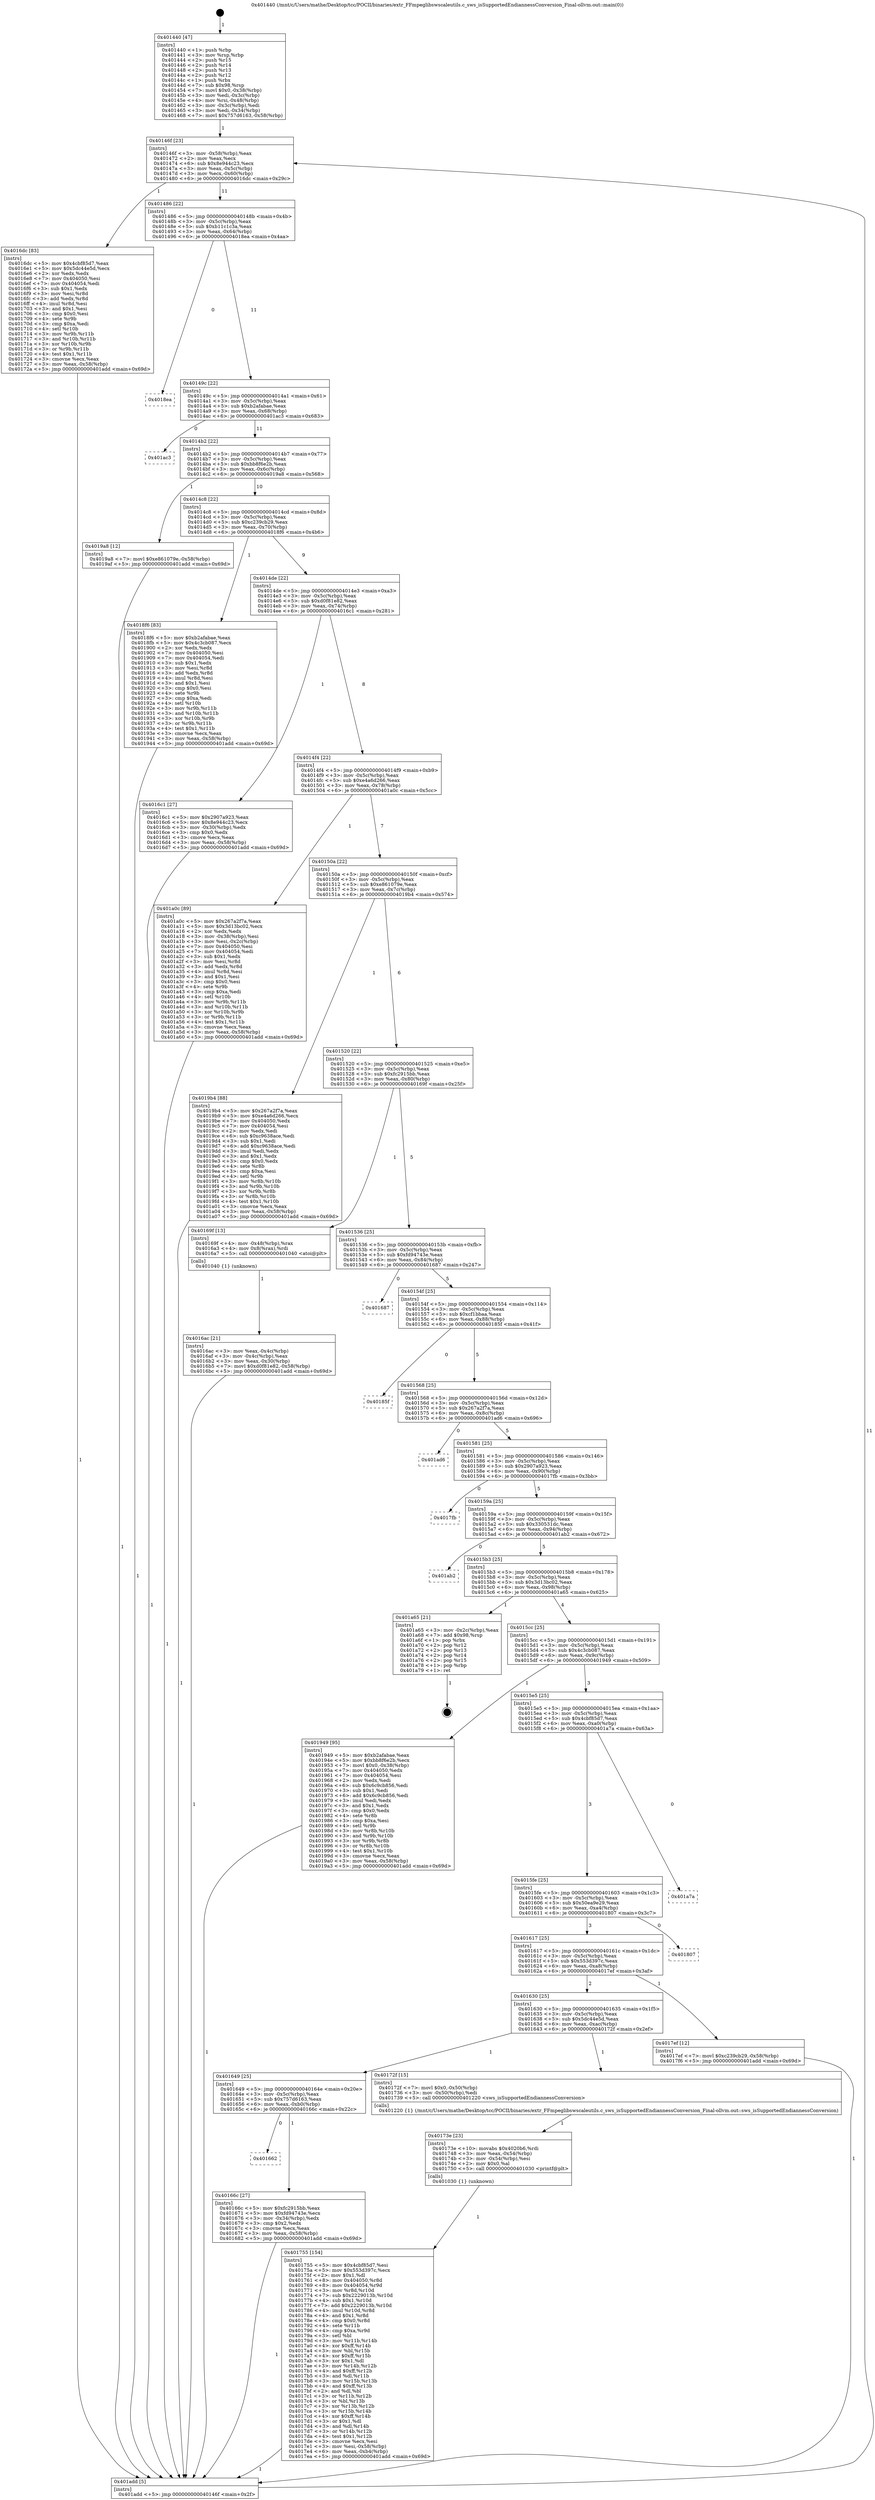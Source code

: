 digraph "0x401440" {
  label = "0x401440 (/mnt/c/Users/mathe/Desktop/tcc/POCII/binaries/extr_FFmpeglibswscaleutils.c_sws_isSupportedEndiannessConversion_Final-ollvm.out::main(0))"
  labelloc = "t"
  node[shape=record]

  Entry [label="",width=0.3,height=0.3,shape=circle,fillcolor=black,style=filled]
  "0x40146f" [label="{
     0x40146f [23]\l
     | [instrs]\l
     &nbsp;&nbsp;0x40146f \<+3\>: mov -0x58(%rbp),%eax\l
     &nbsp;&nbsp;0x401472 \<+2\>: mov %eax,%ecx\l
     &nbsp;&nbsp;0x401474 \<+6\>: sub $0x8e944c23,%ecx\l
     &nbsp;&nbsp;0x40147a \<+3\>: mov %eax,-0x5c(%rbp)\l
     &nbsp;&nbsp;0x40147d \<+3\>: mov %ecx,-0x60(%rbp)\l
     &nbsp;&nbsp;0x401480 \<+6\>: je 00000000004016dc \<main+0x29c\>\l
  }"]
  "0x4016dc" [label="{
     0x4016dc [83]\l
     | [instrs]\l
     &nbsp;&nbsp;0x4016dc \<+5\>: mov $0x4cbf85d7,%eax\l
     &nbsp;&nbsp;0x4016e1 \<+5\>: mov $0x5dc44e5d,%ecx\l
     &nbsp;&nbsp;0x4016e6 \<+2\>: xor %edx,%edx\l
     &nbsp;&nbsp;0x4016e8 \<+7\>: mov 0x404050,%esi\l
     &nbsp;&nbsp;0x4016ef \<+7\>: mov 0x404054,%edi\l
     &nbsp;&nbsp;0x4016f6 \<+3\>: sub $0x1,%edx\l
     &nbsp;&nbsp;0x4016f9 \<+3\>: mov %esi,%r8d\l
     &nbsp;&nbsp;0x4016fc \<+3\>: add %edx,%r8d\l
     &nbsp;&nbsp;0x4016ff \<+4\>: imul %r8d,%esi\l
     &nbsp;&nbsp;0x401703 \<+3\>: and $0x1,%esi\l
     &nbsp;&nbsp;0x401706 \<+3\>: cmp $0x0,%esi\l
     &nbsp;&nbsp;0x401709 \<+4\>: sete %r9b\l
     &nbsp;&nbsp;0x40170d \<+3\>: cmp $0xa,%edi\l
     &nbsp;&nbsp;0x401710 \<+4\>: setl %r10b\l
     &nbsp;&nbsp;0x401714 \<+3\>: mov %r9b,%r11b\l
     &nbsp;&nbsp;0x401717 \<+3\>: and %r10b,%r11b\l
     &nbsp;&nbsp;0x40171a \<+3\>: xor %r10b,%r9b\l
     &nbsp;&nbsp;0x40171d \<+3\>: or %r9b,%r11b\l
     &nbsp;&nbsp;0x401720 \<+4\>: test $0x1,%r11b\l
     &nbsp;&nbsp;0x401724 \<+3\>: cmovne %ecx,%eax\l
     &nbsp;&nbsp;0x401727 \<+3\>: mov %eax,-0x58(%rbp)\l
     &nbsp;&nbsp;0x40172a \<+5\>: jmp 0000000000401add \<main+0x69d\>\l
  }"]
  "0x401486" [label="{
     0x401486 [22]\l
     | [instrs]\l
     &nbsp;&nbsp;0x401486 \<+5\>: jmp 000000000040148b \<main+0x4b\>\l
     &nbsp;&nbsp;0x40148b \<+3\>: mov -0x5c(%rbp),%eax\l
     &nbsp;&nbsp;0x40148e \<+5\>: sub $0xb11c1c3a,%eax\l
     &nbsp;&nbsp;0x401493 \<+3\>: mov %eax,-0x64(%rbp)\l
     &nbsp;&nbsp;0x401496 \<+6\>: je 00000000004018ea \<main+0x4aa\>\l
  }"]
  Exit [label="",width=0.3,height=0.3,shape=circle,fillcolor=black,style=filled,peripheries=2]
  "0x4018ea" [label="{
     0x4018ea\l
  }", style=dashed]
  "0x40149c" [label="{
     0x40149c [22]\l
     | [instrs]\l
     &nbsp;&nbsp;0x40149c \<+5\>: jmp 00000000004014a1 \<main+0x61\>\l
     &nbsp;&nbsp;0x4014a1 \<+3\>: mov -0x5c(%rbp),%eax\l
     &nbsp;&nbsp;0x4014a4 \<+5\>: sub $0xb2afabae,%eax\l
     &nbsp;&nbsp;0x4014a9 \<+3\>: mov %eax,-0x68(%rbp)\l
     &nbsp;&nbsp;0x4014ac \<+6\>: je 0000000000401ac3 \<main+0x683\>\l
  }"]
  "0x401755" [label="{
     0x401755 [154]\l
     | [instrs]\l
     &nbsp;&nbsp;0x401755 \<+5\>: mov $0x4cbf85d7,%esi\l
     &nbsp;&nbsp;0x40175a \<+5\>: mov $0x553d397c,%ecx\l
     &nbsp;&nbsp;0x40175f \<+2\>: mov $0x1,%dl\l
     &nbsp;&nbsp;0x401761 \<+8\>: mov 0x404050,%r8d\l
     &nbsp;&nbsp;0x401769 \<+8\>: mov 0x404054,%r9d\l
     &nbsp;&nbsp;0x401771 \<+3\>: mov %r8d,%r10d\l
     &nbsp;&nbsp;0x401774 \<+7\>: sub $0x2229013b,%r10d\l
     &nbsp;&nbsp;0x40177b \<+4\>: sub $0x1,%r10d\l
     &nbsp;&nbsp;0x40177f \<+7\>: add $0x2229013b,%r10d\l
     &nbsp;&nbsp;0x401786 \<+4\>: imul %r10d,%r8d\l
     &nbsp;&nbsp;0x40178a \<+4\>: and $0x1,%r8d\l
     &nbsp;&nbsp;0x40178e \<+4\>: cmp $0x0,%r8d\l
     &nbsp;&nbsp;0x401792 \<+4\>: sete %r11b\l
     &nbsp;&nbsp;0x401796 \<+4\>: cmp $0xa,%r9d\l
     &nbsp;&nbsp;0x40179a \<+3\>: setl %bl\l
     &nbsp;&nbsp;0x40179d \<+3\>: mov %r11b,%r14b\l
     &nbsp;&nbsp;0x4017a0 \<+4\>: xor $0xff,%r14b\l
     &nbsp;&nbsp;0x4017a4 \<+3\>: mov %bl,%r15b\l
     &nbsp;&nbsp;0x4017a7 \<+4\>: xor $0xff,%r15b\l
     &nbsp;&nbsp;0x4017ab \<+3\>: xor $0x1,%dl\l
     &nbsp;&nbsp;0x4017ae \<+3\>: mov %r14b,%r12b\l
     &nbsp;&nbsp;0x4017b1 \<+4\>: and $0xff,%r12b\l
     &nbsp;&nbsp;0x4017b5 \<+3\>: and %dl,%r11b\l
     &nbsp;&nbsp;0x4017b8 \<+3\>: mov %r15b,%r13b\l
     &nbsp;&nbsp;0x4017bb \<+4\>: and $0xff,%r13b\l
     &nbsp;&nbsp;0x4017bf \<+2\>: and %dl,%bl\l
     &nbsp;&nbsp;0x4017c1 \<+3\>: or %r11b,%r12b\l
     &nbsp;&nbsp;0x4017c4 \<+3\>: or %bl,%r13b\l
     &nbsp;&nbsp;0x4017c7 \<+3\>: xor %r13b,%r12b\l
     &nbsp;&nbsp;0x4017ca \<+3\>: or %r15b,%r14b\l
     &nbsp;&nbsp;0x4017cd \<+4\>: xor $0xff,%r14b\l
     &nbsp;&nbsp;0x4017d1 \<+3\>: or $0x1,%dl\l
     &nbsp;&nbsp;0x4017d4 \<+3\>: and %dl,%r14b\l
     &nbsp;&nbsp;0x4017d7 \<+3\>: or %r14b,%r12b\l
     &nbsp;&nbsp;0x4017da \<+4\>: test $0x1,%r12b\l
     &nbsp;&nbsp;0x4017de \<+3\>: cmovne %ecx,%esi\l
     &nbsp;&nbsp;0x4017e1 \<+3\>: mov %esi,-0x58(%rbp)\l
     &nbsp;&nbsp;0x4017e4 \<+6\>: mov %eax,-0xb4(%rbp)\l
     &nbsp;&nbsp;0x4017ea \<+5\>: jmp 0000000000401add \<main+0x69d\>\l
  }"]
  "0x401ac3" [label="{
     0x401ac3\l
  }", style=dashed]
  "0x4014b2" [label="{
     0x4014b2 [22]\l
     | [instrs]\l
     &nbsp;&nbsp;0x4014b2 \<+5\>: jmp 00000000004014b7 \<main+0x77\>\l
     &nbsp;&nbsp;0x4014b7 \<+3\>: mov -0x5c(%rbp),%eax\l
     &nbsp;&nbsp;0x4014ba \<+5\>: sub $0xbb8f6e2b,%eax\l
     &nbsp;&nbsp;0x4014bf \<+3\>: mov %eax,-0x6c(%rbp)\l
     &nbsp;&nbsp;0x4014c2 \<+6\>: je 00000000004019a8 \<main+0x568\>\l
  }"]
  "0x40173e" [label="{
     0x40173e [23]\l
     | [instrs]\l
     &nbsp;&nbsp;0x40173e \<+10\>: movabs $0x4020b6,%rdi\l
     &nbsp;&nbsp;0x401748 \<+3\>: mov %eax,-0x54(%rbp)\l
     &nbsp;&nbsp;0x40174b \<+3\>: mov -0x54(%rbp),%esi\l
     &nbsp;&nbsp;0x40174e \<+2\>: mov $0x0,%al\l
     &nbsp;&nbsp;0x401750 \<+5\>: call 0000000000401030 \<printf@plt\>\l
     | [calls]\l
     &nbsp;&nbsp;0x401030 \{1\} (unknown)\l
  }"]
  "0x4019a8" [label="{
     0x4019a8 [12]\l
     | [instrs]\l
     &nbsp;&nbsp;0x4019a8 \<+7\>: movl $0xe861079e,-0x58(%rbp)\l
     &nbsp;&nbsp;0x4019af \<+5\>: jmp 0000000000401add \<main+0x69d\>\l
  }"]
  "0x4014c8" [label="{
     0x4014c8 [22]\l
     | [instrs]\l
     &nbsp;&nbsp;0x4014c8 \<+5\>: jmp 00000000004014cd \<main+0x8d\>\l
     &nbsp;&nbsp;0x4014cd \<+3\>: mov -0x5c(%rbp),%eax\l
     &nbsp;&nbsp;0x4014d0 \<+5\>: sub $0xc239cb29,%eax\l
     &nbsp;&nbsp;0x4014d5 \<+3\>: mov %eax,-0x70(%rbp)\l
     &nbsp;&nbsp;0x4014d8 \<+6\>: je 00000000004018f6 \<main+0x4b6\>\l
  }"]
  "0x4016ac" [label="{
     0x4016ac [21]\l
     | [instrs]\l
     &nbsp;&nbsp;0x4016ac \<+3\>: mov %eax,-0x4c(%rbp)\l
     &nbsp;&nbsp;0x4016af \<+3\>: mov -0x4c(%rbp),%eax\l
     &nbsp;&nbsp;0x4016b2 \<+3\>: mov %eax,-0x30(%rbp)\l
     &nbsp;&nbsp;0x4016b5 \<+7\>: movl $0xd0f81e82,-0x58(%rbp)\l
     &nbsp;&nbsp;0x4016bc \<+5\>: jmp 0000000000401add \<main+0x69d\>\l
  }"]
  "0x4018f6" [label="{
     0x4018f6 [83]\l
     | [instrs]\l
     &nbsp;&nbsp;0x4018f6 \<+5\>: mov $0xb2afabae,%eax\l
     &nbsp;&nbsp;0x4018fb \<+5\>: mov $0x4c3cb087,%ecx\l
     &nbsp;&nbsp;0x401900 \<+2\>: xor %edx,%edx\l
     &nbsp;&nbsp;0x401902 \<+7\>: mov 0x404050,%esi\l
     &nbsp;&nbsp;0x401909 \<+7\>: mov 0x404054,%edi\l
     &nbsp;&nbsp;0x401910 \<+3\>: sub $0x1,%edx\l
     &nbsp;&nbsp;0x401913 \<+3\>: mov %esi,%r8d\l
     &nbsp;&nbsp;0x401916 \<+3\>: add %edx,%r8d\l
     &nbsp;&nbsp;0x401919 \<+4\>: imul %r8d,%esi\l
     &nbsp;&nbsp;0x40191d \<+3\>: and $0x1,%esi\l
     &nbsp;&nbsp;0x401920 \<+3\>: cmp $0x0,%esi\l
     &nbsp;&nbsp;0x401923 \<+4\>: sete %r9b\l
     &nbsp;&nbsp;0x401927 \<+3\>: cmp $0xa,%edi\l
     &nbsp;&nbsp;0x40192a \<+4\>: setl %r10b\l
     &nbsp;&nbsp;0x40192e \<+3\>: mov %r9b,%r11b\l
     &nbsp;&nbsp;0x401931 \<+3\>: and %r10b,%r11b\l
     &nbsp;&nbsp;0x401934 \<+3\>: xor %r10b,%r9b\l
     &nbsp;&nbsp;0x401937 \<+3\>: or %r9b,%r11b\l
     &nbsp;&nbsp;0x40193a \<+4\>: test $0x1,%r11b\l
     &nbsp;&nbsp;0x40193e \<+3\>: cmovne %ecx,%eax\l
     &nbsp;&nbsp;0x401941 \<+3\>: mov %eax,-0x58(%rbp)\l
     &nbsp;&nbsp;0x401944 \<+5\>: jmp 0000000000401add \<main+0x69d\>\l
  }"]
  "0x4014de" [label="{
     0x4014de [22]\l
     | [instrs]\l
     &nbsp;&nbsp;0x4014de \<+5\>: jmp 00000000004014e3 \<main+0xa3\>\l
     &nbsp;&nbsp;0x4014e3 \<+3\>: mov -0x5c(%rbp),%eax\l
     &nbsp;&nbsp;0x4014e6 \<+5\>: sub $0xd0f81e82,%eax\l
     &nbsp;&nbsp;0x4014eb \<+3\>: mov %eax,-0x74(%rbp)\l
     &nbsp;&nbsp;0x4014ee \<+6\>: je 00000000004016c1 \<main+0x281\>\l
  }"]
  "0x401440" [label="{
     0x401440 [47]\l
     | [instrs]\l
     &nbsp;&nbsp;0x401440 \<+1\>: push %rbp\l
     &nbsp;&nbsp;0x401441 \<+3\>: mov %rsp,%rbp\l
     &nbsp;&nbsp;0x401444 \<+2\>: push %r15\l
     &nbsp;&nbsp;0x401446 \<+2\>: push %r14\l
     &nbsp;&nbsp;0x401448 \<+2\>: push %r13\l
     &nbsp;&nbsp;0x40144a \<+2\>: push %r12\l
     &nbsp;&nbsp;0x40144c \<+1\>: push %rbx\l
     &nbsp;&nbsp;0x40144d \<+7\>: sub $0x98,%rsp\l
     &nbsp;&nbsp;0x401454 \<+7\>: movl $0x0,-0x38(%rbp)\l
     &nbsp;&nbsp;0x40145b \<+3\>: mov %edi,-0x3c(%rbp)\l
     &nbsp;&nbsp;0x40145e \<+4\>: mov %rsi,-0x48(%rbp)\l
     &nbsp;&nbsp;0x401462 \<+3\>: mov -0x3c(%rbp),%edi\l
     &nbsp;&nbsp;0x401465 \<+3\>: mov %edi,-0x34(%rbp)\l
     &nbsp;&nbsp;0x401468 \<+7\>: movl $0x757d6163,-0x58(%rbp)\l
  }"]
  "0x4016c1" [label="{
     0x4016c1 [27]\l
     | [instrs]\l
     &nbsp;&nbsp;0x4016c1 \<+5\>: mov $0x2907a923,%eax\l
     &nbsp;&nbsp;0x4016c6 \<+5\>: mov $0x8e944c23,%ecx\l
     &nbsp;&nbsp;0x4016cb \<+3\>: mov -0x30(%rbp),%edx\l
     &nbsp;&nbsp;0x4016ce \<+3\>: cmp $0x0,%edx\l
     &nbsp;&nbsp;0x4016d1 \<+3\>: cmove %ecx,%eax\l
     &nbsp;&nbsp;0x4016d4 \<+3\>: mov %eax,-0x58(%rbp)\l
     &nbsp;&nbsp;0x4016d7 \<+5\>: jmp 0000000000401add \<main+0x69d\>\l
  }"]
  "0x4014f4" [label="{
     0x4014f4 [22]\l
     | [instrs]\l
     &nbsp;&nbsp;0x4014f4 \<+5\>: jmp 00000000004014f9 \<main+0xb9\>\l
     &nbsp;&nbsp;0x4014f9 \<+3\>: mov -0x5c(%rbp),%eax\l
     &nbsp;&nbsp;0x4014fc \<+5\>: sub $0xe4a6d266,%eax\l
     &nbsp;&nbsp;0x401501 \<+3\>: mov %eax,-0x78(%rbp)\l
     &nbsp;&nbsp;0x401504 \<+6\>: je 0000000000401a0c \<main+0x5cc\>\l
  }"]
  "0x401add" [label="{
     0x401add [5]\l
     | [instrs]\l
     &nbsp;&nbsp;0x401add \<+5\>: jmp 000000000040146f \<main+0x2f\>\l
  }"]
  "0x401a0c" [label="{
     0x401a0c [89]\l
     | [instrs]\l
     &nbsp;&nbsp;0x401a0c \<+5\>: mov $0x267a2f7a,%eax\l
     &nbsp;&nbsp;0x401a11 \<+5\>: mov $0x3d13bc02,%ecx\l
     &nbsp;&nbsp;0x401a16 \<+2\>: xor %edx,%edx\l
     &nbsp;&nbsp;0x401a18 \<+3\>: mov -0x38(%rbp),%esi\l
     &nbsp;&nbsp;0x401a1b \<+3\>: mov %esi,-0x2c(%rbp)\l
     &nbsp;&nbsp;0x401a1e \<+7\>: mov 0x404050,%esi\l
     &nbsp;&nbsp;0x401a25 \<+7\>: mov 0x404054,%edi\l
     &nbsp;&nbsp;0x401a2c \<+3\>: sub $0x1,%edx\l
     &nbsp;&nbsp;0x401a2f \<+3\>: mov %esi,%r8d\l
     &nbsp;&nbsp;0x401a32 \<+3\>: add %edx,%r8d\l
     &nbsp;&nbsp;0x401a35 \<+4\>: imul %r8d,%esi\l
     &nbsp;&nbsp;0x401a39 \<+3\>: and $0x1,%esi\l
     &nbsp;&nbsp;0x401a3c \<+3\>: cmp $0x0,%esi\l
     &nbsp;&nbsp;0x401a3f \<+4\>: sete %r9b\l
     &nbsp;&nbsp;0x401a43 \<+3\>: cmp $0xa,%edi\l
     &nbsp;&nbsp;0x401a46 \<+4\>: setl %r10b\l
     &nbsp;&nbsp;0x401a4a \<+3\>: mov %r9b,%r11b\l
     &nbsp;&nbsp;0x401a4d \<+3\>: and %r10b,%r11b\l
     &nbsp;&nbsp;0x401a50 \<+3\>: xor %r10b,%r9b\l
     &nbsp;&nbsp;0x401a53 \<+3\>: or %r9b,%r11b\l
     &nbsp;&nbsp;0x401a56 \<+4\>: test $0x1,%r11b\l
     &nbsp;&nbsp;0x401a5a \<+3\>: cmovne %ecx,%eax\l
     &nbsp;&nbsp;0x401a5d \<+3\>: mov %eax,-0x58(%rbp)\l
     &nbsp;&nbsp;0x401a60 \<+5\>: jmp 0000000000401add \<main+0x69d\>\l
  }"]
  "0x40150a" [label="{
     0x40150a [22]\l
     | [instrs]\l
     &nbsp;&nbsp;0x40150a \<+5\>: jmp 000000000040150f \<main+0xcf\>\l
     &nbsp;&nbsp;0x40150f \<+3\>: mov -0x5c(%rbp),%eax\l
     &nbsp;&nbsp;0x401512 \<+5\>: sub $0xe861079e,%eax\l
     &nbsp;&nbsp;0x401517 \<+3\>: mov %eax,-0x7c(%rbp)\l
     &nbsp;&nbsp;0x40151a \<+6\>: je 00000000004019b4 \<main+0x574\>\l
  }"]
  "0x401662" [label="{
     0x401662\l
  }", style=dashed]
  "0x4019b4" [label="{
     0x4019b4 [88]\l
     | [instrs]\l
     &nbsp;&nbsp;0x4019b4 \<+5\>: mov $0x267a2f7a,%eax\l
     &nbsp;&nbsp;0x4019b9 \<+5\>: mov $0xe4a6d266,%ecx\l
     &nbsp;&nbsp;0x4019be \<+7\>: mov 0x404050,%edx\l
     &nbsp;&nbsp;0x4019c5 \<+7\>: mov 0x404054,%esi\l
     &nbsp;&nbsp;0x4019cc \<+2\>: mov %edx,%edi\l
     &nbsp;&nbsp;0x4019ce \<+6\>: sub $0xc9638ace,%edi\l
     &nbsp;&nbsp;0x4019d4 \<+3\>: sub $0x1,%edi\l
     &nbsp;&nbsp;0x4019d7 \<+6\>: add $0xc9638ace,%edi\l
     &nbsp;&nbsp;0x4019dd \<+3\>: imul %edi,%edx\l
     &nbsp;&nbsp;0x4019e0 \<+3\>: and $0x1,%edx\l
     &nbsp;&nbsp;0x4019e3 \<+3\>: cmp $0x0,%edx\l
     &nbsp;&nbsp;0x4019e6 \<+4\>: sete %r8b\l
     &nbsp;&nbsp;0x4019ea \<+3\>: cmp $0xa,%esi\l
     &nbsp;&nbsp;0x4019ed \<+4\>: setl %r9b\l
     &nbsp;&nbsp;0x4019f1 \<+3\>: mov %r8b,%r10b\l
     &nbsp;&nbsp;0x4019f4 \<+3\>: and %r9b,%r10b\l
     &nbsp;&nbsp;0x4019f7 \<+3\>: xor %r9b,%r8b\l
     &nbsp;&nbsp;0x4019fa \<+3\>: or %r8b,%r10b\l
     &nbsp;&nbsp;0x4019fd \<+4\>: test $0x1,%r10b\l
     &nbsp;&nbsp;0x401a01 \<+3\>: cmovne %ecx,%eax\l
     &nbsp;&nbsp;0x401a04 \<+3\>: mov %eax,-0x58(%rbp)\l
     &nbsp;&nbsp;0x401a07 \<+5\>: jmp 0000000000401add \<main+0x69d\>\l
  }"]
  "0x401520" [label="{
     0x401520 [22]\l
     | [instrs]\l
     &nbsp;&nbsp;0x401520 \<+5\>: jmp 0000000000401525 \<main+0xe5\>\l
     &nbsp;&nbsp;0x401525 \<+3\>: mov -0x5c(%rbp),%eax\l
     &nbsp;&nbsp;0x401528 \<+5\>: sub $0xfc2915bb,%eax\l
     &nbsp;&nbsp;0x40152d \<+3\>: mov %eax,-0x80(%rbp)\l
     &nbsp;&nbsp;0x401530 \<+6\>: je 000000000040169f \<main+0x25f\>\l
  }"]
  "0x40166c" [label="{
     0x40166c [27]\l
     | [instrs]\l
     &nbsp;&nbsp;0x40166c \<+5\>: mov $0xfc2915bb,%eax\l
     &nbsp;&nbsp;0x401671 \<+5\>: mov $0xfd94743e,%ecx\l
     &nbsp;&nbsp;0x401676 \<+3\>: mov -0x34(%rbp),%edx\l
     &nbsp;&nbsp;0x401679 \<+3\>: cmp $0x2,%edx\l
     &nbsp;&nbsp;0x40167c \<+3\>: cmovne %ecx,%eax\l
     &nbsp;&nbsp;0x40167f \<+3\>: mov %eax,-0x58(%rbp)\l
     &nbsp;&nbsp;0x401682 \<+5\>: jmp 0000000000401add \<main+0x69d\>\l
  }"]
  "0x40169f" [label="{
     0x40169f [13]\l
     | [instrs]\l
     &nbsp;&nbsp;0x40169f \<+4\>: mov -0x48(%rbp),%rax\l
     &nbsp;&nbsp;0x4016a3 \<+4\>: mov 0x8(%rax),%rdi\l
     &nbsp;&nbsp;0x4016a7 \<+5\>: call 0000000000401040 \<atoi@plt\>\l
     | [calls]\l
     &nbsp;&nbsp;0x401040 \{1\} (unknown)\l
  }"]
  "0x401536" [label="{
     0x401536 [25]\l
     | [instrs]\l
     &nbsp;&nbsp;0x401536 \<+5\>: jmp 000000000040153b \<main+0xfb\>\l
     &nbsp;&nbsp;0x40153b \<+3\>: mov -0x5c(%rbp),%eax\l
     &nbsp;&nbsp;0x40153e \<+5\>: sub $0xfd94743e,%eax\l
     &nbsp;&nbsp;0x401543 \<+6\>: mov %eax,-0x84(%rbp)\l
     &nbsp;&nbsp;0x401549 \<+6\>: je 0000000000401687 \<main+0x247\>\l
  }"]
  "0x401649" [label="{
     0x401649 [25]\l
     | [instrs]\l
     &nbsp;&nbsp;0x401649 \<+5\>: jmp 000000000040164e \<main+0x20e\>\l
     &nbsp;&nbsp;0x40164e \<+3\>: mov -0x5c(%rbp),%eax\l
     &nbsp;&nbsp;0x401651 \<+5\>: sub $0x757d6163,%eax\l
     &nbsp;&nbsp;0x401656 \<+6\>: mov %eax,-0xb0(%rbp)\l
     &nbsp;&nbsp;0x40165c \<+6\>: je 000000000040166c \<main+0x22c\>\l
  }"]
  "0x401687" [label="{
     0x401687\l
  }", style=dashed]
  "0x40154f" [label="{
     0x40154f [25]\l
     | [instrs]\l
     &nbsp;&nbsp;0x40154f \<+5\>: jmp 0000000000401554 \<main+0x114\>\l
     &nbsp;&nbsp;0x401554 \<+3\>: mov -0x5c(%rbp),%eax\l
     &nbsp;&nbsp;0x401557 \<+5\>: sub $0xcf1bbaa,%eax\l
     &nbsp;&nbsp;0x40155c \<+6\>: mov %eax,-0x88(%rbp)\l
     &nbsp;&nbsp;0x401562 \<+6\>: je 000000000040185f \<main+0x41f\>\l
  }"]
  "0x40172f" [label="{
     0x40172f [15]\l
     | [instrs]\l
     &nbsp;&nbsp;0x40172f \<+7\>: movl $0x0,-0x50(%rbp)\l
     &nbsp;&nbsp;0x401736 \<+3\>: mov -0x50(%rbp),%edi\l
     &nbsp;&nbsp;0x401739 \<+5\>: call 0000000000401220 \<sws_isSupportedEndiannessConversion\>\l
     | [calls]\l
     &nbsp;&nbsp;0x401220 \{1\} (/mnt/c/Users/mathe/Desktop/tcc/POCII/binaries/extr_FFmpeglibswscaleutils.c_sws_isSupportedEndiannessConversion_Final-ollvm.out::sws_isSupportedEndiannessConversion)\l
  }"]
  "0x40185f" [label="{
     0x40185f\l
  }", style=dashed]
  "0x401568" [label="{
     0x401568 [25]\l
     | [instrs]\l
     &nbsp;&nbsp;0x401568 \<+5\>: jmp 000000000040156d \<main+0x12d\>\l
     &nbsp;&nbsp;0x40156d \<+3\>: mov -0x5c(%rbp),%eax\l
     &nbsp;&nbsp;0x401570 \<+5\>: sub $0x267a2f7a,%eax\l
     &nbsp;&nbsp;0x401575 \<+6\>: mov %eax,-0x8c(%rbp)\l
     &nbsp;&nbsp;0x40157b \<+6\>: je 0000000000401ad6 \<main+0x696\>\l
  }"]
  "0x401630" [label="{
     0x401630 [25]\l
     | [instrs]\l
     &nbsp;&nbsp;0x401630 \<+5\>: jmp 0000000000401635 \<main+0x1f5\>\l
     &nbsp;&nbsp;0x401635 \<+3\>: mov -0x5c(%rbp),%eax\l
     &nbsp;&nbsp;0x401638 \<+5\>: sub $0x5dc44e5d,%eax\l
     &nbsp;&nbsp;0x40163d \<+6\>: mov %eax,-0xac(%rbp)\l
     &nbsp;&nbsp;0x401643 \<+6\>: je 000000000040172f \<main+0x2ef\>\l
  }"]
  "0x401ad6" [label="{
     0x401ad6\l
  }", style=dashed]
  "0x401581" [label="{
     0x401581 [25]\l
     | [instrs]\l
     &nbsp;&nbsp;0x401581 \<+5\>: jmp 0000000000401586 \<main+0x146\>\l
     &nbsp;&nbsp;0x401586 \<+3\>: mov -0x5c(%rbp),%eax\l
     &nbsp;&nbsp;0x401589 \<+5\>: sub $0x2907a923,%eax\l
     &nbsp;&nbsp;0x40158e \<+6\>: mov %eax,-0x90(%rbp)\l
     &nbsp;&nbsp;0x401594 \<+6\>: je 00000000004017fb \<main+0x3bb\>\l
  }"]
  "0x4017ef" [label="{
     0x4017ef [12]\l
     | [instrs]\l
     &nbsp;&nbsp;0x4017ef \<+7\>: movl $0xc239cb29,-0x58(%rbp)\l
     &nbsp;&nbsp;0x4017f6 \<+5\>: jmp 0000000000401add \<main+0x69d\>\l
  }"]
  "0x4017fb" [label="{
     0x4017fb\l
  }", style=dashed]
  "0x40159a" [label="{
     0x40159a [25]\l
     | [instrs]\l
     &nbsp;&nbsp;0x40159a \<+5\>: jmp 000000000040159f \<main+0x15f\>\l
     &nbsp;&nbsp;0x40159f \<+3\>: mov -0x5c(%rbp),%eax\l
     &nbsp;&nbsp;0x4015a2 \<+5\>: sub $0x330531dc,%eax\l
     &nbsp;&nbsp;0x4015a7 \<+6\>: mov %eax,-0x94(%rbp)\l
     &nbsp;&nbsp;0x4015ad \<+6\>: je 0000000000401ab2 \<main+0x672\>\l
  }"]
  "0x401617" [label="{
     0x401617 [25]\l
     | [instrs]\l
     &nbsp;&nbsp;0x401617 \<+5\>: jmp 000000000040161c \<main+0x1dc\>\l
     &nbsp;&nbsp;0x40161c \<+3\>: mov -0x5c(%rbp),%eax\l
     &nbsp;&nbsp;0x40161f \<+5\>: sub $0x553d397c,%eax\l
     &nbsp;&nbsp;0x401624 \<+6\>: mov %eax,-0xa8(%rbp)\l
     &nbsp;&nbsp;0x40162a \<+6\>: je 00000000004017ef \<main+0x3af\>\l
  }"]
  "0x401ab2" [label="{
     0x401ab2\l
  }", style=dashed]
  "0x4015b3" [label="{
     0x4015b3 [25]\l
     | [instrs]\l
     &nbsp;&nbsp;0x4015b3 \<+5\>: jmp 00000000004015b8 \<main+0x178\>\l
     &nbsp;&nbsp;0x4015b8 \<+3\>: mov -0x5c(%rbp),%eax\l
     &nbsp;&nbsp;0x4015bb \<+5\>: sub $0x3d13bc02,%eax\l
     &nbsp;&nbsp;0x4015c0 \<+6\>: mov %eax,-0x98(%rbp)\l
     &nbsp;&nbsp;0x4015c6 \<+6\>: je 0000000000401a65 \<main+0x625\>\l
  }"]
  "0x401807" [label="{
     0x401807\l
  }", style=dashed]
  "0x401a65" [label="{
     0x401a65 [21]\l
     | [instrs]\l
     &nbsp;&nbsp;0x401a65 \<+3\>: mov -0x2c(%rbp),%eax\l
     &nbsp;&nbsp;0x401a68 \<+7\>: add $0x98,%rsp\l
     &nbsp;&nbsp;0x401a6f \<+1\>: pop %rbx\l
     &nbsp;&nbsp;0x401a70 \<+2\>: pop %r12\l
     &nbsp;&nbsp;0x401a72 \<+2\>: pop %r13\l
     &nbsp;&nbsp;0x401a74 \<+2\>: pop %r14\l
     &nbsp;&nbsp;0x401a76 \<+2\>: pop %r15\l
     &nbsp;&nbsp;0x401a78 \<+1\>: pop %rbp\l
     &nbsp;&nbsp;0x401a79 \<+1\>: ret\l
  }"]
  "0x4015cc" [label="{
     0x4015cc [25]\l
     | [instrs]\l
     &nbsp;&nbsp;0x4015cc \<+5\>: jmp 00000000004015d1 \<main+0x191\>\l
     &nbsp;&nbsp;0x4015d1 \<+3\>: mov -0x5c(%rbp),%eax\l
     &nbsp;&nbsp;0x4015d4 \<+5\>: sub $0x4c3cb087,%eax\l
     &nbsp;&nbsp;0x4015d9 \<+6\>: mov %eax,-0x9c(%rbp)\l
     &nbsp;&nbsp;0x4015df \<+6\>: je 0000000000401949 \<main+0x509\>\l
  }"]
  "0x4015fe" [label="{
     0x4015fe [25]\l
     | [instrs]\l
     &nbsp;&nbsp;0x4015fe \<+5\>: jmp 0000000000401603 \<main+0x1c3\>\l
     &nbsp;&nbsp;0x401603 \<+3\>: mov -0x5c(%rbp),%eax\l
     &nbsp;&nbsp;0x401606 \<+5\>: sub $0x50ea9e29,%eax\l
     &nbsp;&nbsp;0x40160b \<+6\>: mov %eax,-0xa4(%rbp)\l
     &nbsp;&nbsp;0x401611 \<+6\>: je 0000000000401807 \<main+0x3c7\>\l
  }"]
  "0x401949" [label="{
     0x401949 [95]\l
     | [instrs]\l
     &nbsp;&nbsp;0x401949 \<+5\>: mov $0xb2afabae,%eax\l
     &nbsp;&nbsp;0x40194e \<+5\>: mov $0xbb8f6e2b,%ecx\l
     &nbsp;&nbsp;0x401953 \<+7\>: movl $0x0,-0x38(%rbp)\l
     &nbsp;&nbsp;0x40195a \<+7\>: mov 0x404050,%edx\l
     &nbsp;&nbsp;0x401961 \<+7\>: mov 0x404054,%esi\l
     &nbsp;&nbsp;0x401968 \<+2\>: mov %edx,%edi\l
     &nbsp;&nbsp;0x40196a \<+6\>: sub $0x6c9cb856,%edi\l
     &nbsp;&nbsp;0x401970 \<+3\>: sub $0x1,%edi\l
     &nbsp;&nbsp;0x401973 \<+6\>: add $0x6c9cb856,%edi\l
     &nbsp;&nbsp;0x401979 \<+3\>: imul %edi,%edx\l
     &nbsp;&nbsp;0x40197c \<+3\>: and $0x1,%edx\l
     &nbsp;&nbsp;0x40197f \<+3\>: cmp $0x0,%edx\l
     &nbsp;&nbsp;0x401982 \<+4\>: sete %r8b\l
     &nbsp;&nbsp;0x401986 \<+3\>: cmp $0xa,%esi\l
     &nbsp;&nbsp;0x401989 \<+4\>: setl %r9b\l
     &nbsp;&nbsp;0x40198d \<+3\>: mov %r8b,%r10b\l
     &nbsp;&nbsp;0x401990 \<+3\>: and %r9b,%r10b\l
     &nbsp;&nbsp;0x401993 \<+3\>: xor %r9b,%r8b\l
     &nbsp;&nbsp;0x401996 \<+3\>: or %r8b,%r10b\l
     &nbsp;&nbsp;0x401999 \<+4\>: test $0x1,%r10b\l
     &nbsp;&nbsp;0x40199d \<+3\>: cmovne %ecx,%eax\l
     &nbsp;&nbsp;0x4019a0 \<+3\>: mov %eax,-0x58(%rbp)\l
     &nbsp;&nbsp;0x4019a3 \<+5\>: jmp 0000000000401add \<main+0x69d\>\l
  }"]
  "0x4015e5" [label="{
     0x4015e5 [25]\l
     | [instrs]\l
     &nbsp;&nbsp;0x4015e5 \<+5\>: jmp 00000000004015ea \<main+0x1aa\>\l
     &nbsp;&nbsp;0x4015ea \<+3\>: mov -0x5c(%rbp),%eax\l
     &nbsp;&nbsp;0x4015ed \<+5\>: sub $0x4cbf85d7,%eax\l
     &nbsp;&nbsp;0x4015f2 \<+6\>: mov %eax,-0xa0(%rbp)\l
     &nbsp;&nbsp;0x4015f8 \<+6\>: je 0000000000401a7a \<main+0x63a\>\l
  }"]
  "0x401a7a" [label="{
     0x401a7a\l
  }", style=dashed]
  Entry -> "0x401440" [label=" 1"]
  "0x40146f" -> "0x4016dc" [label=" 1"]
  "0x40146f" -> "0x401486" [label=" 11"]
  "0x401a65" -> Exit [label=" 1"]
  "0x401486" -> "0x4018ea" [label=" 0"]
  "0x401486" -> "0x40149c" [label=" 11"]
  "0x401a0c" -> "0x401add" [label=" 1"]
  "0x40149c" -> "0x401ac3" [label=" 0"]
  "0x40149c" -> "0x4014b2" [label=" 11"]
  "0x4019b4" -> "0x401add" [label=" 1"]
  "0x4014b2" -> "0x4019a8" [label=" 1"]
  "0x4014b2" -> "0x4014c8" [label=" 10"]
  "0x4019a8" -> "0x401add" [label=" 1"]
  "0x4014c8" -> "0x4018f6" [label=" 1"]
  "0x4014c8" -> "0x4014de" [label=" 9"]
  "0x401949" -> "0x401add" [label=" 1"]
  "0x4014de" -> "0x4016c1" [label=" 1"]
  "0x4014de" -> "0x4014f4" [label=" 8"]
  "0x4018f6" -> "0x401add" [label=" 1"]
  "0x4014f4" -> "0x401a0c" [label=" 1"]
  "0x4014f4" -> "0x40150a" [label=" 7"]
  "0x4017ef" -> "0x401add" [label=" 1"]
  "0x40150a" -> "0x4019b4" [label=" 1"]
  "0x40150a" -> "0x401520" [label=" 6"]
  "0x401755" -> "0x401add" [label=" 1"]
  "0x401520" -> "0x40169f" [label=" 1"]
  "0x401520" -> "0x401536" [label=" 5"]
  "0x40173e" -> "0x401755" [label=" 1"]
  "0x401536" -> "0x401687" [label=" 0"]
  "0x401536" -> "0x40154f" [label=" 5"]
  "0x4016dc" -> "0x401add" [label=" 1"]
  "0x40154f" -> "0x40185f" [label=" 0"]
  "0x40154f" -> "0x401568" [label=" 5"]
  "0x4016c1" -> "0x401add" [label=" 1"]
  "0x401568" -> "0x401ad6" [label=" 0"]
  "0x401568" -> "0x401581" [label=" 5"]
  "0x40169f" -> "0x4016ac" [label=" 1"]
  "0x401581" -> "0x4017fb" [label=" 0"]
  "0x401581" -> "0x40159a" [label=" 5"]
  "0x401add" -> "0x40146f" [label=" 11"]
  "0x40159a" -> "0x401ab2" [label=" 0"]
  "0x40159a" -> "0x4015b3" [label=" 5"]
  "0x40166c" -> "0x401add" [label=" 1"]
  "0x4015b3" -> "0x401a65" [label=" 1"]
  "0x4015b3" -> "0x4015cc" [label=" 4"]
  "0x401649" -> "0x401662" [label=" 0"]
  "0x4015cc" -> "0x401949" [label=" 1"]
  "0x4015cc" -> "0x4015e5" [label=" 3"]
  "0x40172f" -> "0x40173e" [label=" 1"]
  "0x4015e5" -> "0x401a7a" [label=" 0"]
  "0x4015e5" -> "0x4015fe" [label=" 3"]
  "0x401649" -> "0x40166c" [label=" 1"]
  "0x4015fe" -> "0x401807" [label=" 0"]
  "0x4015fe" -> "0x401617" [label=" 3"]
  "0x401440" -> "0x40146f" [label=" 1"]
  "0x401617" -> "0x4017ef" [label=" 1"]
  "0x401617" -> "0x401630" [label=" 2"]
  "0x4016ac" -> "0x401add" [label=" 1"]
  "0x401630" -> "0x40172f" [label=" 1"]
  "0x401630" -> "0x401649" [label=" 1"]
}
